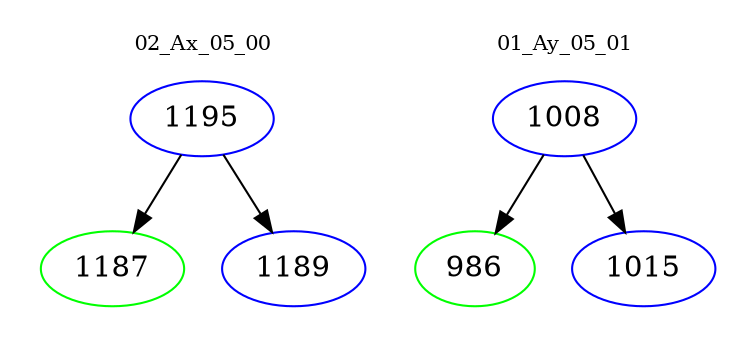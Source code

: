 digraph{
subgraph cluster_0 {
color = white
label = "02_Ax_05_00";
fontsize=10;
T0_1195 [label="1195", color="blue"]
T0_1195 -> T0_1187 [color="black"]
T0_1187 [label="1187", color="green"]
T0_1195 -> T0_1189 [color="black"]
T0_1189 [label="1189", color="blue"]
}
subgraph cluster_1 {
color = white
label = "01_Ay_05_01";
fontsize=10;
T1_1008 [label="1008", color="blue"]
T1_1008 -> T1_986 [color="black"]
T1_986 [label="986", color="green"]
T1_1008 -> T1_1015 [color="black"]
T1_1015 [label="1015", color="blue"]
}
}
